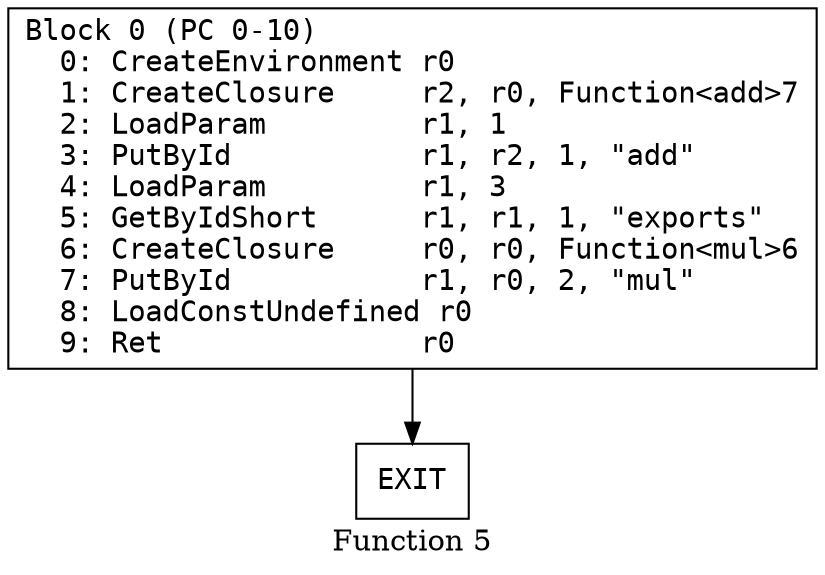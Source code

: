 // Function 5 from cjs_v96
// Generated from data/cjs_v96.dot

digraph {
  rankdir=TB;
  node [shape=box, fontname="monospace"];

  label = "Function 5";
  style = filled;
  color = lightgrey;

  f5_n0 [ label = "Block 0 (PC 0-10)\l  0: CreateEnvironment r0\l  1: CreateClosure     r2, r0, Function<add>7\l  2: LoadParam         r1, 1\l  3: PutById           r1, r2, 1, \"add\"\l  4: LoadParam         r1, 3\l  5: GetByIdShort      r1, r1, 1, \"exports\"\l  6: CreateClosure     r0, r0, Function<mul>6\l  7: PutById           r1, r0, 2, \"mul\"\l  8: LoadConstUndefined r0\l  9: Ret               r0\l" ]
  f5_n1 [ label = "EXIT" ]

  f5_n0 -> f5_n1
}
